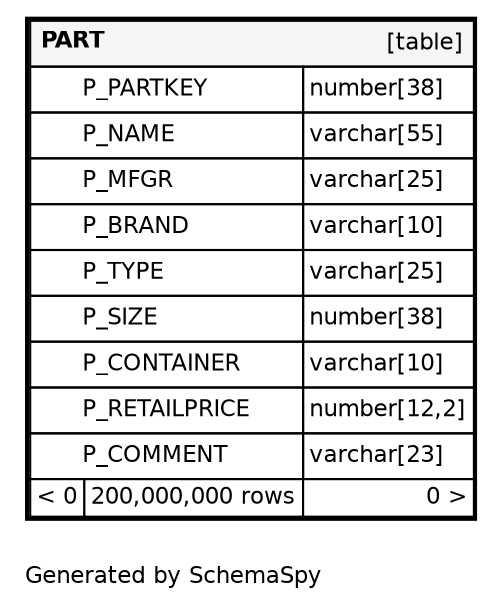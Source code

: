 digraph "oneDegreeRelationshipsDiagram" {
  graph [    rankdir="RL"    bgcolor="#ffffff"    label="\nGenerated by SchemaSpy"    labeljust="l"    nodesep="0.18"    ranksep="0.46"    fontname="Helvetica"    fontsize="11"    ration="compress"  ];  node [    fontname="Helvetica"    fontsize="11"    shape="plaintext"  ];  edge [    arrowsize="0.8"  ];
  "PART" [
   label=<
    <TABLE BORDER="2" CELLBORDER="1" CELLSPACING="0" BGCOLOR="#ffffff">
      <TR><TD COLSPAN="4"  BGCOLOR="#f5f5f5"><TABLE BORDER="0" CELLSPACING="0"><TR><TD ALIGN="LEFT" FIXEDSIZE="TRUE" WIDTH="35" HEIGHT="16"><B>PART</B></TD><TD ALIGN="RIGHT">[table]</TD></TR></TABLE></TD></TR>
      <TR><TD PORT="P_PARTKEY" COLSPAN="2" ALIGN="LEFT"><TABLE BORDER="0" CELLSPACING="0" ALIGN="LEFT"><TR ALIGN="LEFT"><TD ALIGN="LEFT" FIXEDSIZE="TRUE" WIDTH="15" HEIGHT="16"></TD><TD ALIGN="LEFT" FIXEDSIZE="TRUE" WIDTH="101" HEIGHT="16">P_PARTKEY</TD></TR></TABLE></TD><TD PORT="P_PARTKEY.type" ALIGN="LEFT">number[38]</TD></TR>
      <TR><TD PORT="P_NAME" COLSPAN="2" ALIGN="LEFT"><TABLE BORDER="0" CELLSPACING="0" ALIGN="LEFT"><TR ALIGN="LEFT"><TD ALIGN="LEFT" FIXEDSIZE="TRUE" WIDTH="15" HEIGHT="16"></TD><TD ALIGN="LEFT" FIXEDSIZE="TRUE" WIDTH="101" HEIGHT="16">P_NAME</TD></TR></TABLE></TD><TD PORT="P_NAME.type" ALIGN="LEFT">varchar[55]</TD></TR>
      <TR><TD PORT="P_MFGR" COLSPAN="2" ALIGN="LEFT"><TABLE BORDER="0" CELLSPACING="0" ALIGN="LEFT"><TR ALIGN="LEFT"><TD ALIGN="LEFT" FIXEDSIZE="TRUE" WIDTH="15" HEIGHT="16"></TD><TD ALIGN="LEFT" FIXEDSIZE="TRUE" WIDTH="101" HEIGHT="16">P_MFGR</TD></TR></TABLE></TD><TD PORT="P_MFGR.type" ALIGN="LEFT">varchar[25]</TD></TR>
      <TR><TD PORT="P_BRAND" COLSPAN="2" ALIGN="LEFT"><TABLE BORDER="0" CELLSPACING="0" ALIGN="LEFT"><TR ALIGN="LEFT"><TD ALIGN="LEFT" FIXEDSIZE="TRUE" WIDTH="15" HEIGHT="16"></TD><TD ALIGN="LEFT" FIXEDSIZE="TRUE" WIDTH="101" HEIGHT="16">P_BRAND</TD></TR></TABLE></TD><TD PORT="P_BRAND.type" ALIGN="LEFT">varchar[10]</TD></TR>
      <TR><TD PORT="P_TYPE" COLSPAN="2" ALIGN="LEFT"><TABLE BORDER="0" CELLSPACING="0" ALIGN="LEFT"><TR ALIGN="LEFT"><TD ALIGN="LEFT" FIXEDSIZE="TRUE" WIDTH="15" HEIGHT="16"></TD><TD ALIGN="LEFT" FIXEDSIZE="TRUE" WIDTH="101" HEIGHT="16">P_TYPE</TD></TR></TABLE></TD><TD PORT="P_TYPE.type" ALIGN="LEFT">varchar[25]</TD></TR>
      <TR><TD PORT="P_SIZE" COLSPAN="2" ALIGN="LEFT"><TABLE BORDER="0" CELLSPACING="0" ALIGN="LEFT"><TR ALIGN="LEFT"><TD ALIGN="LEFT" FIXEDSIZE="TRUE" WIDTH="15" HEIGHT="16"></TD><TD ALIGN="LEFT" FIXEDSIZE="TRUE" WIDTH="101" HEIGHT="16">P_SIZE</TD></TR></TABLE></TD><TD PORT="P_SIZE.type" ALIGN="LEFT">number[38]</TD></TR>
      <TR><TD PORT="P_CONTAINER" COLSPAN="2" ALIGN="LEFT"><TABLE BORDER="0" CELLSPACING="0" ALIGN="LEFT"><TR ALIGN="LEFT"><TD ALIGN="LEFT" FIXEDSIZE="TRUE" WIDTH="15" HEIGHT="16"></TD><TD ALIGN="LEFT" FIXEDSIZE="TRUE" WIDTH="101" HEIGHT="16">P_CONTAINER</TD></TR></TABLE></TD><TD PORT="P_CONTAINER.type" ALIGN="LEFT">varchar[10]</TD></TR>
      <TR><TD PORT="P_RETAILPRICE" COLSPAN="2" ALIGN="LEFT"><TABLE BORDER="0" CELLSPACING="0" ALIGN="LEFT"><TR ALIGN="LEFT"><TD ALIGN="LEFT" FIXEDSIZE="TRUE" WIDTH="15" HEIGHT="16"></TD><TD ALIGN="LEFT" FIXEDSIZE="TRUE" WIDTH="101" HEIGHT="16">P_RETAILPRICE</TD></TR></TABLE></TD><TD PORT="P_RETAILPRICE.type" ALIGN="LEFT">number[12,2]</TD></TR>
      <TR><TD PORT="P_COMMENT" COLSPAN="2" ALIGN="LEFT"><TABLE BORDER="0" CELLSPACING="0" ALIGN="LEFT"><TR ALIGN="LEFT"><TD ALIGN="LEFT" FIXEDSIZE="TRUE" WIDTH="15" HEIGHT="16"></TD><TD ALIGN="LEFT" FIXEDSIZE="TRUE" WIDTH="101" HEIGHT="16">P_COMMENT</TD></TR></TABLE></TD><TD PORT="P_COMMENT.type" ALIGN="LEFT">varchar[23]</TD></TR>
      <TR><TD ALIGN="LEFT" BGCOLOR="#ffffff">&lt; 0</TD><TD ALIGN="RIGHT" BGCOLOR="#ffffff">200,000,000 rows</TD><TD ALIGN="RIGHT" BGCOLOR="#ffffff">0 &gt;</TD></TR>
    </TABLE>>
    URL="PART.html"
    target="_top"
    tooltip="PART"
  ];
}
